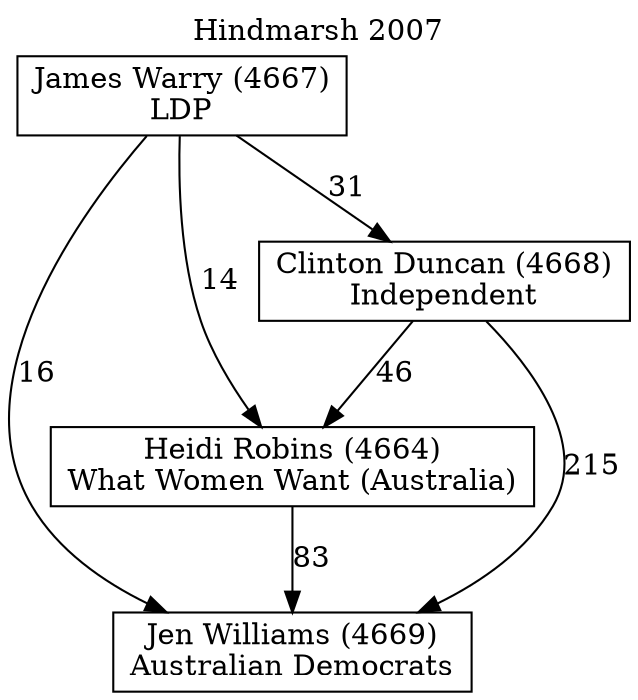 // House preference flow
digraph "Jen Williams (4669)_Hindmarsh_2007" {
	graph [label="Hindmarsh 2007" labelloc=t mclimit=10]
	node [shape=box]
	"Jen Williams (4669)" [label="Jen Williams (4669)
Australian Democrats"]
	"Heidi Robins (4664)" [label="Heidi Robins (4664)
What Women Want (Australia)"]
	"Clinton Duncan (4668)" [label="Clinton Duncan (4668)
Independent"]
	"James Warry (4667)" [label="James Warry (4667)
LDP"]
	"Heidi Robins (4664)" -> "Jen Williams (4669)" [label=83]
	"Clinton Duncan (4668)" -> "Heidi Robins (4664)" [label=46]
	"James Warry (4667)" -> "Clinton Duncan (4668)" [label=31]
	"Clinton Duncan (4668)" -> "Jen Williams (4669)" [label=215]
	"James Warry (4667)" -> "Jen Williams (4669)" [label=16]
	"James Warry (4667)" -> "Heidi Robins (4664)" [label=14]
}
